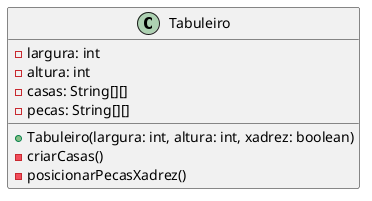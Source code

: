 @startuml TabuleiroSemBuilder

class Tabuleiro {
    - largura: int
    - altura: int
    - casas: String[][]
    - pecas: String[][]
    + Tabuleiro(largura: int, altura: int, xadrez: boolean)
    - criarCasas()
    - posicionarPecasXadrez()
}

@enduml